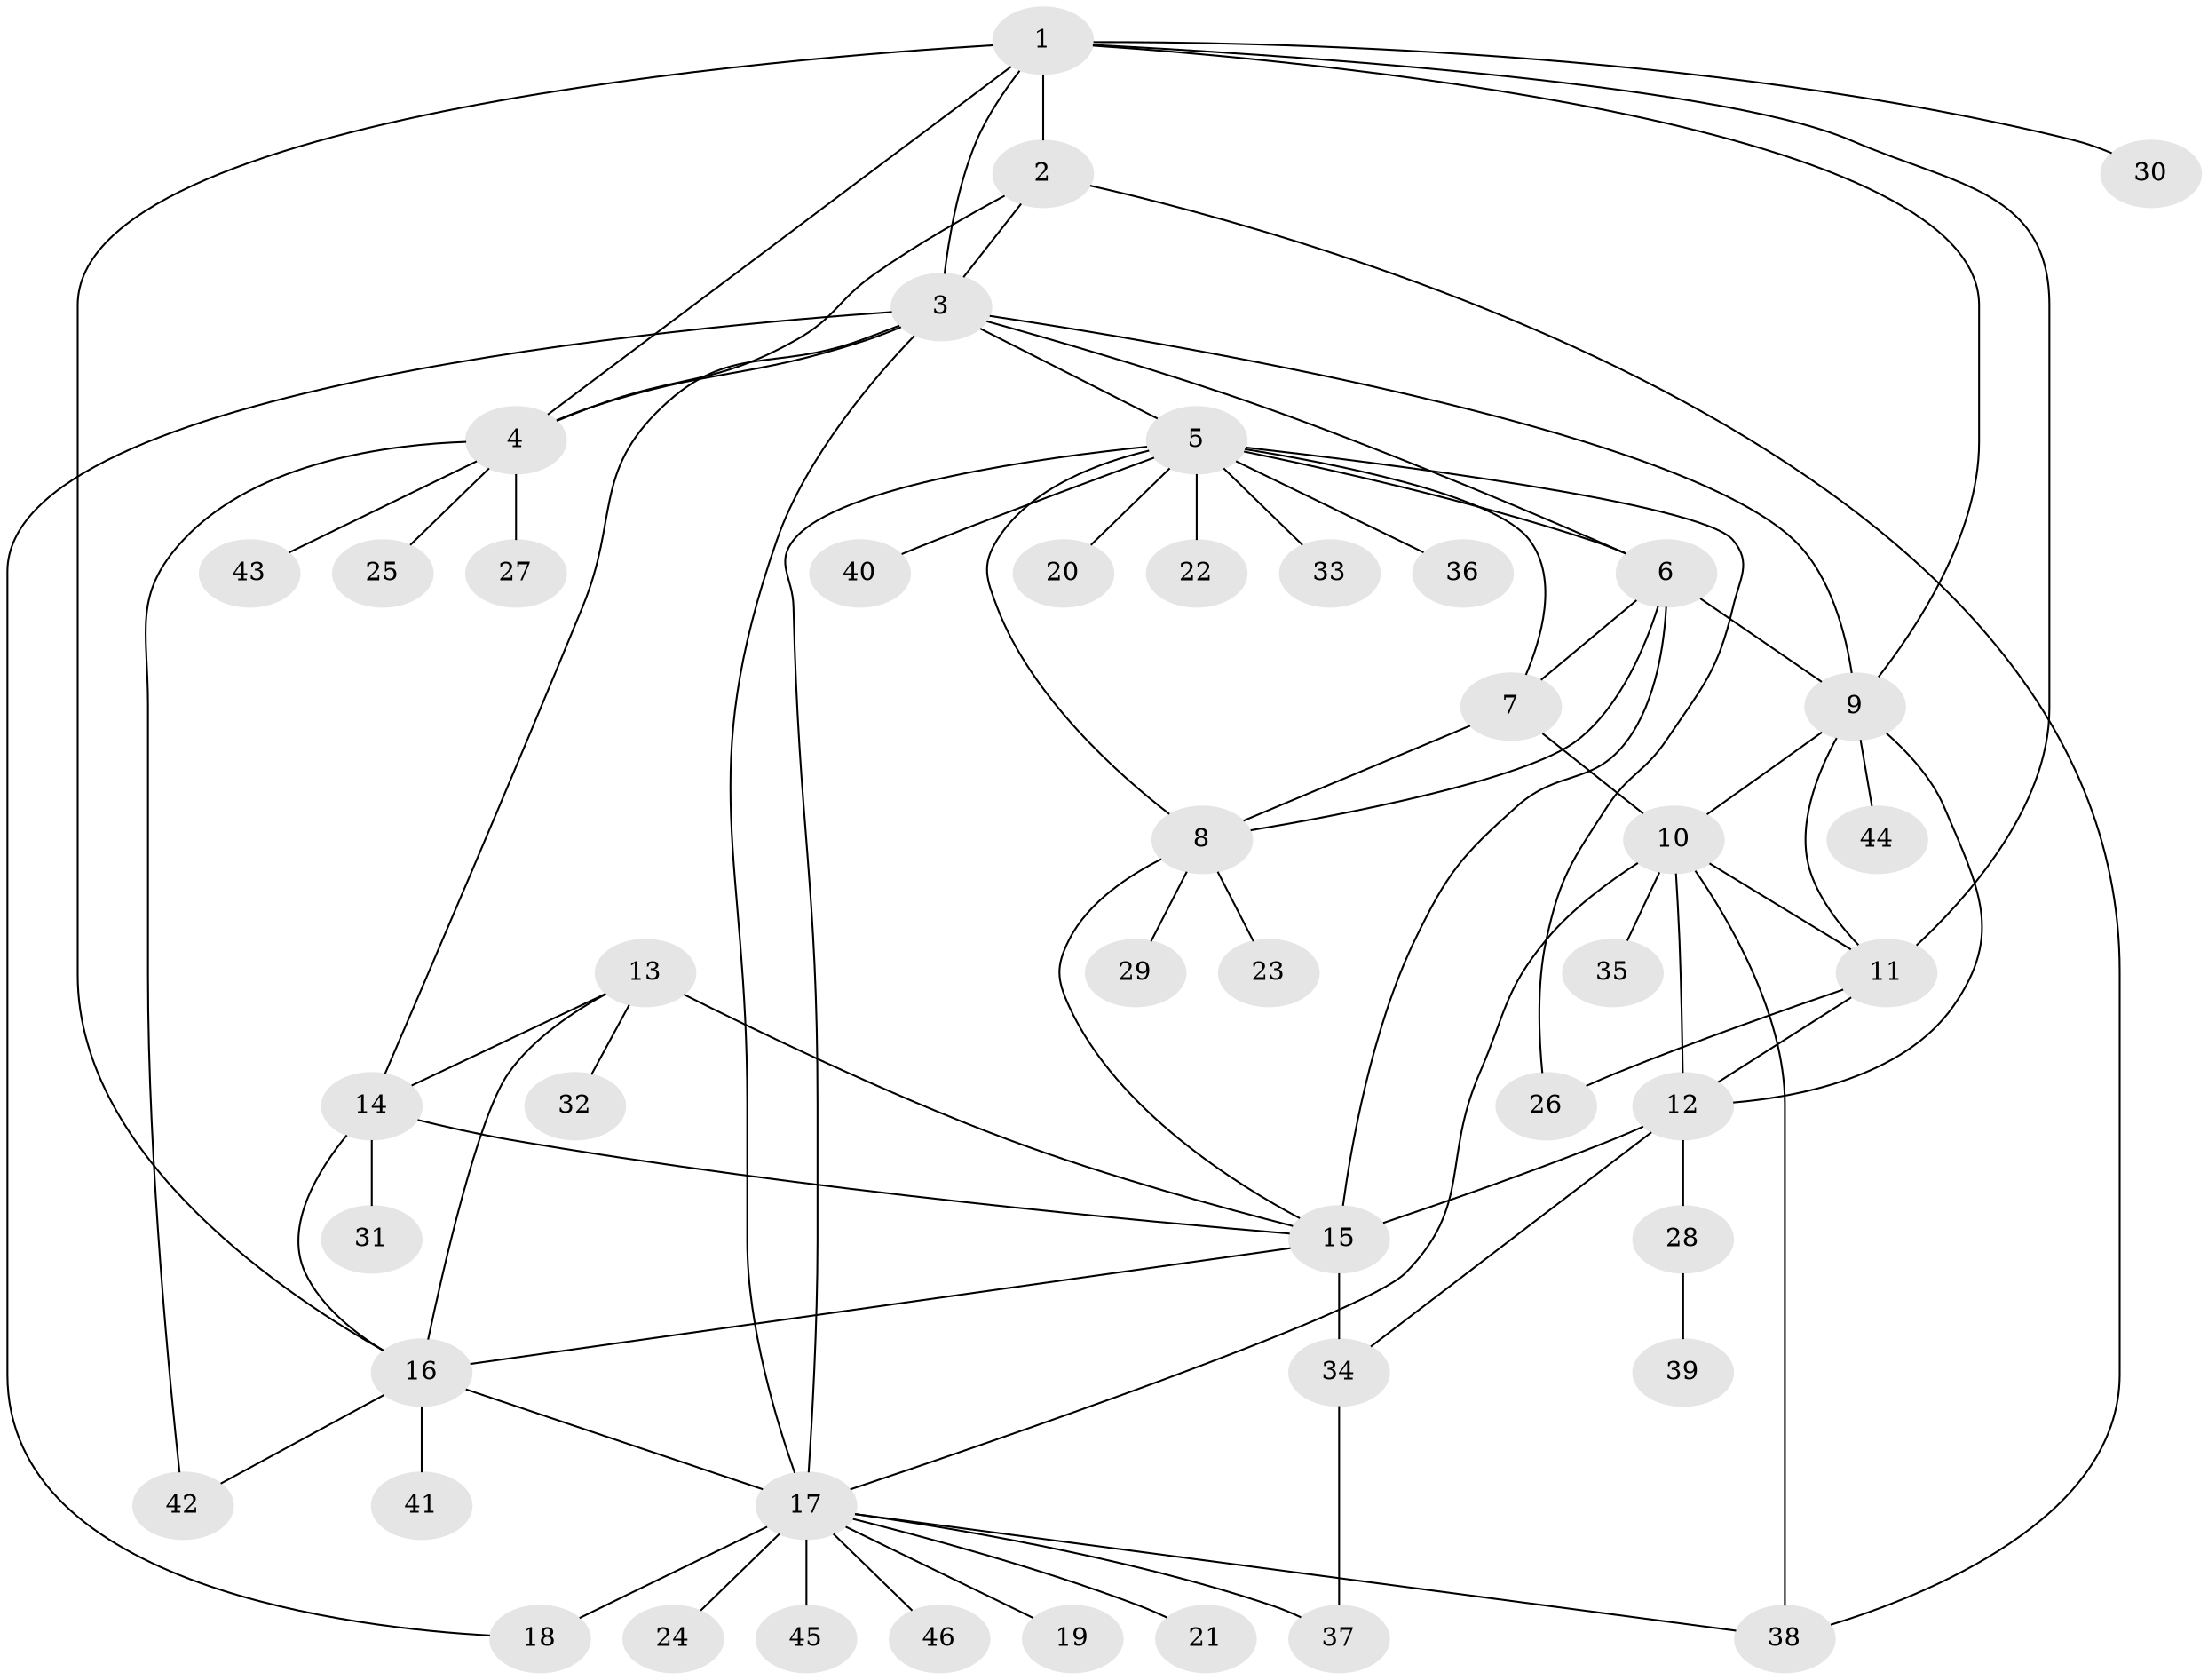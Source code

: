 // original degree distribution, {6: 0.05555555555555555, 5: 0.022222222222222223, 10: 0.03333333333333333, 7: 0.022222222222222223, 12: 0.022222222222222223, 3: 0.08888888888888889, 9: 0.022222222222222223, 8: 0.022222222222222223, 1: 0.5333333333333333, 2: 0.17777777777777778}
// Generated by graph-tools (version 1.1) at 2025/37/03/09/25 02:37:25]
// undirected, 46 vertices, 76 edges
graph export_dot {
graph [start="1"]
  node [color=gray90,style=filled];
  1;
  2;
  3;
  4;
  5;
  6;
  7;
  8;
  9;
  10;
  11;
  12;
  13;
  14;
  15;
  16;
  17;
  18;
  19;
  20;
  21;
  22;
  23;
  24;
  25;
  26;
  27;
  28;
  29;
  30;
  31;
  32;
  33;
  34;
  35;
  36;
  37;
  38;
  39;
  40;
  41;
  42;
  43;
  44;
  45;
  46;
  1 -- 2 [weight=1.0];
  1 -- 3 [weight=1.0];
  1 -- 4 [weight=1.0];
  1 -- 9 [weight=1.0];
  1 -- 11 [weight=1.0];
  1 -- 16 [weight=1.0];
  1 -- 30 [weight=1.0];
  2 -- 3 [weight=1.0];
  2 -- 4 [weight=1.0];
  2 -- 38 [weight=1.0];
  3 -- 4 [weight=1.0];
  3 -- 5 [weight=1.0];
  3 -- 6 [weight=1.0];
  3 -- 9 [weight=1.0];
  3 -- 14 [weight=1.0];
  3 -- 17 [weight=1.0];
  3 -- 18 [weight=1.0];
  4 -- 25 [weight=1.0];
  4 -- 27 [weight=1.0];
  4 -- 42 [weight=1.0];
  4 -- 43 [weight=1.0];
  5 -- 6 [weight=1.0];
  5 -- 7 [weight=1.0];
  5 -- 8 [weight=1.0];
  5 -- 17 [weight=1.0];
  5 -- 20 [weight=1.0];
  5 -- 22 [weight=1.0];
  5 -- 26 [weight=1.0];
  5 -- 33 [weight=1.0];
  5 -- 36 [weight=1.0];
  5 -- 40 [weight=1.0];
  6 -- 7 [weight=5.0];
  6 -- 8 [weight=1.0];
  6 -- 9 [weight=1.0];
  6 -- 15 [weight=1.0];
  7 -- 8 [weight=1.0];
  7 -- 10 [weight=1.0];
  8 -- 15 [weight=1.0];
  8 -- 23 [weight=1.0];
  8 -- 29 [weight=1.0];
  9 -- 10 [weight=1.0];
  9 -- 11 [weight=1.0];
  9 -- 12 [weight=1.0];
  9 -- 44 [weight=1.0];
  10 -- 11 [weight=1.0];
  10 -- 12 [weight=1.0];
  10 -- 17 [weight=1.0];
  10 -- 35 [weight=1.0];
  10 -- 38 [weight=1.0];
  11 -- 12 [weight=1.0];
  11 -- 26 [weight=1.0];
  12 -- 15 [weight=1.0];
  12 -- 28 [weight=3.0];
  12 -- 34 [weight=1.0];
  13 -- 14 [weight=1.0];
  13 -- 15 [weight=1.0];
  13 -- 16 [weight=1.0];
  13 -- 32 [weight=1.0];
  14 -- 15 [weight=1.0];
  14 -- 16 [weight=1.0];
  14 -- 31 [weight=1.0];
  15 -- 16 [weight=1.0];
  15 -- 34 [weight=5.0];
  16 -- 17 [weight=1.0];
  16 -- 41 [weight=1.0];
  16 -- 42 [weight=1.0];
  17 -- 18 [weight=5.0];
  17 -- 19 [weight=1.0];
  17 -- 21 [weight=2.0];
  17 -- 24 [weight=1.0];
  17 -- 37 [weight=1.0];
  17 -- 38 [weight=1.0];
  17 -- 45 [weight=1.0];
  17 -- 46 [weight=1.0];
  28 -- 39 [weight=1.0];
  34 -- 37 [weight=1.0];
}
